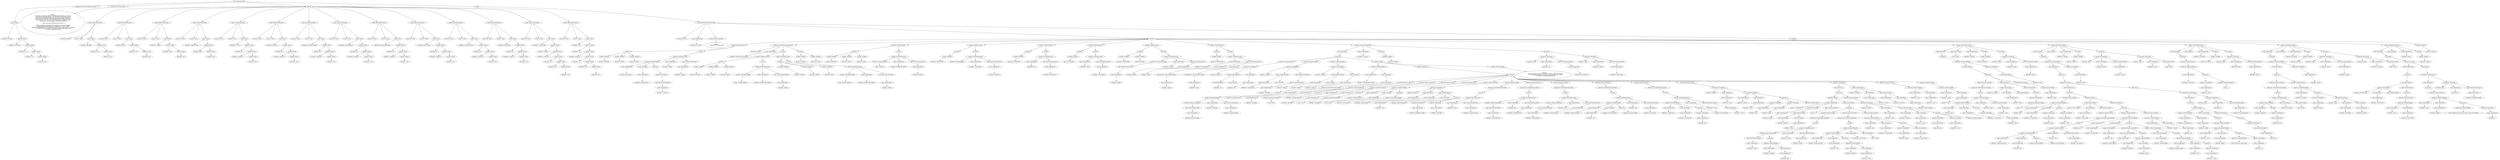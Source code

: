 digraph {
n0 [label="root (CompilationUnit)"];
n1 [label="packageDeclaration (PackageDeclaration)"];
n0 -> n1;
n2 [label="name (Name)"];
n1 -> n2;
n3 [label="identifier='frontier'"];
n2 -> n3;
n4 [label="qualifier (Name)"];
n2 -> n4;
n5 [label="identifier='crawler4j'"];
n4 -> n5;
n6 [label="qualifier (Name)"];
n4 -> n6;
n7 [label="identifier='ics'"];
n6 -> n7;
n8 [label="qualifier (Name)"];
n6 -> n8;
n9 [label="identifier='uci'"];
n8 -> n9;
n10 [label="qualifier (Name)"];
n8 -> n10;
n11 [label="identifier='edu'"];
n10 -> n11;
n12 [label="comment (JavadocComment)"];
n0 -> n12;
n13 [label="content='
 * Licensed to the Apache Software Foundation (ASF) under one or more
 * contributor license agreements.  See the NOTICE file distributed with
 * this work for additional information regarding copyright ownership.
 * The ASF licenses this file to You under the Apache License, Version 2.0
 * (the \"License\"); you may not use this file except in compliance with
 * the License.  You may obtain a copy of the License at
 *
 *     http://www.apache.org/licenses/LICENSE-2.0
 *
 * Unless required by applicable law or agreed to in writing, software
 * distributed under the License is distributed on an \"AS IS\" BASIS,
 * WITHOUT WARRANTIES OR CONDITIONS OF ANY KIND, either express or implied.
 * See the License for the specific language governing permissions and
 * limitations under the License.
 '"];
n12 -> n13;
n14 [label="imports"];
n0 -> n14;
n15 [label="import (ImportDeclaration)"];
n14 -> n15;
n16 [label="isAsterisk='false'"];
n15 -> n16;
n17 [label="isStatic='false'"];
n15 -> n17;
n18 [label="name (Name)"];
n15 -> n18;
n19 [label="identifier='HashMap'"];
n18 -> n19;
n20 [label="qualifier (Name)"];
n18 -> n20;
n21 [label="identifier='util'"];
n20 -> n21;
n22 [label="qualifier (Name)"];
n20 -> n22;
n23 [label="identifier='java'"];
n22 -> n23;
n24 [label="import (ImportDeclaration)"];
n14 -> n24;
n25 [label="isAsterisk='false'"];
n24 -> n25;
n26 [label="isStatic='false'"];
n24 -> n26;
n27 [label="name (Name)"];
n24 -> n27;
n28 [label="identifier='Map'"];
n27 -> n28;
n29 [label="qualifier (Name)"];
n27 -> n29;
n30 [label="identifier='util'"];
n29 -> n30;
n31 [label="qualifier (Name)"];
n29 -> n31;
n32 [label="identifier='java'"];
n31 -> n32;
n33 [label="import (ImportDeclaration)"];
n14 -> n33;
n34 [label="isAsterisk='false'"];
n33 -> n34;
n35 [label="isStatic='false'"];
n33 -> n35;
n36 [label="name (Name)"];
n33 -> n36;
n37 [label="identifier='Logger'"];
n36 -> n37;
n38 [label="qualifier (Name)"];
n36 -> n38;
n39 [label="identifier='slf4j'"];
n38 -> n39;
n40 [label="qualifier (Name)"];
n38 -> n40;
n41 [label="identifier='org'"];
n40 -> n41;
n42 [label="import (ImportDeclaration)"];
n14 -> n42;
n43 [label="isAsterisk='false'"];
n42 -> n43;
n44 [label="isStatic='false'"];
n42 -> n44;
n45 [label="name (Name)"];
n42 -> n45;
n46 [label="identifier='LoggerFactory'"];
n45 -> n46;
n47 [label="qualifier (Name)"];
n45 -> n47;
n48 [label="identifier='slf4j'"];
n47 -> n48;
n49 [label="qualifier (Name)"];
n47 -> n49;
n50 [label="identifier='org'"];
n49 -> n50;
n51 [label="import (ImportDeclaration)"];
n14 -> n51;
n52 [label="isAsterisk='false'"];
n51 -> n52;
n53 [label="isStatic='false'"];
n51 -> n53;
n54 [label="name (Name)"];
n51 -> n54;
n55 [label="identifier='Cursor'"];
n54 -> n55;
n56 [label="qualifier (Name)"];
n54 -> n56;
n57 [label="identifier='je'"];
n56 -> n57;
n58 [label="qualifier (Name)"];
n56 -> n58;
n59 [label="identifier='sleepycat'"];
n58 -> n59;
n60 [label="qualifier (Name)"];
n58 -> n60;
n61 [label="identifier='com'"];
n60 -> n61;
n62 [label="import (ImportDeclaration)"];
n14 -> n62;
n63 [label="isAsterisk='false'"];
n62 -> n63;
n64 [label="isStatic='false'"];
n62 -> n64;
n65 [label="name (Name)"];
n62 -> n65;
n66 [label="identifier='Database'"];
n65 -> n66;
n67 [label="qualifier (Name)"];
n65 -> n67;
n68 [label="identifier='je'"];
n67 -> n68;
n69 [label="qualifier (Name)"];
n67 -> n69;
n70 [label="identifier='sleepycat'"];
n69 -> n70;
n71 [label="qualifier (Name)"];
n69 -> n71;
n72 [label="identifier='com'"];
n71 -> n72;
n73 [label="import (ImportDeclaration)"];
n14 -> n73;
n74 [label="isAsterisk='false'"];
n73 -> n74;
n75 [label="isStatic='false'"];
n73 -> n75;
n76 [label="name (Name)"];
n73 -> n76;
n77 [label="identifier='DatabaseConfig'"];
n76 -> n77;
n78 [label="qualifier (Name)"];
n76 -> n78;
n79 [label="identifier='je'"];
n78 -> n79;
n80 [label="qualifier (Name)"];
n78 -> n80;
n81 [label="identifier='sleepycat'"];
n80 -> n81;
n82 [label="qualifier (Name)"];
n80 -> n82;
n83 [label="identifier='com'"];
n82 -> n83;
n84 [label="import (ImportDeclaration)"];
n14 -> n84;
n85 [label="isAsterisk='false'"];
n84 -> n85;
n86 [label="isStatic='false'"];
n84 -> n86;
n87 [label="name (Name)"];
n84 -> n87;
n88 [label="identifier='DatabaseEntry'"];
n87 -> n88;
n89 [label="qualifier (Name)"];
n87 -> n89;
n90 [label="identifier='je'"];
n89 -> n90;
n91 [label="qualifier (Name)"];
n89 -> n91;
n92 [label="identifier='sleepycat'"];
n91 -> n92;
n93 [label="qualifier (Name)"];
n91 -> n93;
n94 [label="identifier='com'"];
n93 -> n94;
n95 [label="import (ImportDeclaration)"];
n14 -> n95;
n96 [label="isAsterisk='false'"];
n95 -> n96;
n97 [label="isStatic='false'"];
n95 -> n97;
n98 [label="name (Name)"];
n95 -> n98;
n99 [label="identifier='DatabaseException'"];
n98 -> n99;
n100 [label="qualifier (Name)"];
n98 -> n100;
n101 [label="identifier='je'"];
n100 -> n101;
n102 [label="qualifier (Name)"];
n100 -> n102;
n103 [label="identifier='sleepycat'"];
n102 -> n103;
n104 [label="qualifier (Name)"];
n102 -> n104;
n105 [label="identifier='com'"];
n104 -> n105;
n106 [label="import (ImportDeclaration)"];
n14 -> n106;
n107 [label="isAsterisk='false'"];
n106 -> n107;
n108 [label="isStatic='false'"];
n106 -> n108;
n109 [label="name (Name)"];
n106 -> n109;
n110 [label="identifier='Environment'"];
n109 -> n110;
n111 [label="qualifier (Name)"];
n109 -> n111;
n112 [label="identifier='je'"];
n111 -> n112;
n113 [label="qualifier (Name)"];
n111 -> n113;
n114 [label="identifier='sleepycat'"];
n113 -> n114;
n115 [label="qualifier (Name)"];
n113 -> n115;
n116 [label="identifier='com'"];
n115 -> n116;
n117 [label="import (ImportDeclaration)"];
n14 -> n117;
n118 [label="isAsterisk='false'"];
n117 -> n118;
n119 [label="isStatic='false'"];
n117 -> n119;
n120 [label="name (Name)"];
n117 -> n120;
n121 [label="identifier='OperationStatus'"];
n120 -> n121;
n122 [label="qualifier (Name)"];
n120 -> n122;
n123 [label="identifier='je'"];
n122 -> n123;
n124 [label="qualifier (Name)"];
n122 -> n124;
n125 [label="identifier='sleepycat'"];
n124 -> n125;
n126 [label="qualifier (Name)"];
n124 -> n126;
n127 [label="identifier='com'"];
n126 -> n127;
n128 [label="import (ImportDeclaration)"];
n14 -> n128;
n129 [label="isAsterisk='false'"];
n128 -> n129;
n130 [label="isStatic='false'"];
n128 -> n130;
n131 [label="name (Name)"];
n128 -> n131;
n132 [label="identifier='Transaction'"];
n131 -> n132;
n133 [label="qualifier (Name)"];
n131 -> n133;
n134 [label="identifier='je'"];
n133 -> n134;
n135 [label="qualifier (Name)"];
n133 -> n135;
n136 [label="identifier='sleepycat'"];
n135 -> n136;
n137 [label="qualifier (Name)"];
n135 -> n137;
n138 [label="identifier='com'"];
n137 -> n138;
n139 [label="import (ImportDeclaration)"];
n14 -> n139;
n140 [label="isAsterisk='false'"];
n139 -> n140;
n141 [label="isStatic='false'"];
n139 -> n141;
n142 [label="name (Name)"];
n139 -> n142;
n143 [label="identifier='CrawlConfig'"];
n142 -> n143;
n144 [label="qualifier (Name)"];
n142 -> n144;
n145 [label="identifier='crawler'"];
n144 -> n145;
n146 [label="qualifier (Name)"];
n144 -> n146;
n147 [label="identifier='crawler4j'"];
n146 -> n147;
n148 [label="qualifier (Name)"];
n146 -> n148;
n149 [label="identifier='ics'"];
n148 -> n149;
n150 [label="qualifier (Name)"];
n148 -> n150;
n151 [label="identifier='uci'"];
n150 -> n151;
n152 [label="qualifier (Name)"];
n150 -> n152;
n153 [label="identifier='edu'"];
n152 -> n153;
n154 [label="import (ImportDeclaration)"];
n14 -> n154;
n155 [label="isAsterisk='false'"];
n154 -> n155;
n156 [label="isStatic='false'"];
n154 -> n156;
n157 [label="name (Name)"];
n154 -> n157;
n158 [label="identifier='Util'"];
n157 -> n158;
n159 [label="qualifier (Name)"];
n157 -> n159;
n160 [label="identifier='util'"];
n159 -> n160;
n161 [label="qualifier (Name)"];
n159 -> n161;
n162 [label="identifier='crawler4j'"];
n161 -> n162;
n163 [label="qualifier (Name)"];
n161 -> n163;
n164 [label="identifier='ics'"];
n163 -> n164;
n165 [label="qualifier (Name)"];
n163 -> n165;
n166 [label="identifier='uci'"];
n165 -> n166;
n167 [label="qualifier (Name)"];
n165 -> n167;
n168 [label="identifier='edu'"];
n167 -> n168;
n169 [label="types"];
n0 -> n169;
n170 [label="type (ClassOrInterfaceDeclaration)"];
n169 -> n170;
n171 [label="isInterface='false'"];
n170 -> n171;
n172 [label="name (SimpleName)"];
n170 -> n172;
n173 [label="identifier='Counters'"];
n172 -> n173;
n174 [label="comment (JavadocComment)"];
n170 -> n174;
n175 [label="content='
 * @author Yasser Ganjisaffar
 '"];
n174 -> n175;
n176 [label="members"];
n170 -> n176;
n177 [label="member (FieldDeclaration)"];
n176 -> n177;
n178 [label="modifiers"];
n177 -> n178;
n179 [label="modifier (Modifier)"];
n178 -> n179;
n180 [label="keyword='PRIVATE'"];
n179 -> n180;
n181 [label="modifier (Modifier)"];
n178 -> n181;
n182 [label="keyword='STATIC'"];
n181 -> n182;
n183 [label="modifier (Modifier)"];
n178 -> n183;
n184 [label="keyword='FINAL'"];
n183 -> n184;
n185 [label="variables"];
n177 -> n185;
n186 [label="variable (VariableDeclarator)"];
n185 -> n186;
n187 [label="initializer (MethodCallExpr)"];
n186 -> n187;
n188 [label="name (SimpleName)"];
n187 -> n188;
n189 [label="identifier='getLogger'"];
n188 -> n189;
n190 [label="scope (NameExpr)"];
n187 -> n190;
n191 [label="name (SimpleName)"];
n190 -> n191;
n192 [label="identifier='LoggerFactory'"];
n191 -> n192;
n193 [label="arguments"];
n187 -> n193;
n194 [label="argument (ClassExpr)"];
n193 -> n194;
n195 [label="type (ClassOrInterfaceType)"];
n194 -> n195;
n196 [label="name (SimpleName)"];
n195 -> n196;
n197 [label="identifier='Counters'"];
n196 -> n197;
n198 [label="name (SimpleName)"];
n186 -> n198;
n199 [label="identifier='logger'"];
n198 -> n199;
n200 [label="type (ClassOrInterfaceType)"];
n186 -> n200;
n201 [label="name (SimpleName)"];
n200 -> n201;
n202 [label="identifier='Logger'"];
n201 -> n202;
n203 [label="member (ClassOrInterfaceDeclaration)"];
n176 -> n203;
n204 [label="isInterface='false'"];
n203 -> n204;
n205 [label="name (SimpleName)"];
n203 -> n205;
n206 [label="identifier='ReservedCounterNames'"];
n205 -> n206;
n207 [label="members"];
n203 -> n207;
n208 [label="member (FieldDeclaration)"];
n207 -> n208;
n209 [label="modifiers"];
n208 -> n209;
n210 [label="modifier (Modifier)"];
n209 -> n210;
n211 [label="keyword='PUBLIC'"];
n210 -> n211;
n212 [label="modifier (Modifier)"];
n209 -> n212;
n213 [label="keyword='STATIC'"];
n212 -> n213;
n214 [label="modifier (Modifier)"];
n209 -> n214;
n215 [label="keyword='FINAL'"];
n214 -> n215;
n216 [label="variables"];
n208 -> n216;
n217 [label="variable (VariableDeclarator)"];
n216 -> n217;
n218 [label="initializer (StringLiteralExpr)"];
n217 -> n218;
n219 [label="value='Scheduled-Pages'"];
n218 -> n219;
n220 [label="name (SimpleName)"];
n217 -> n220;
n221 [label="identifier='SCHEDULED_PAGES'"];
n220 -> n221;
n222 [label="type (ClassOrInterfaceType)"];
n217 -> n222;
n223 [label="name (SimpleName)"];
n222 -> n223;
n224 [label="identifier='String'"];
n223 -> n224;
n225 [label="member (FieldDeclaration)"];
n207 -> n225;
n226 [label="modifiers"];
n225 -> n226;
n227 [label="modifier (Modifier)"];
n226 -> n227;
n228 [label="keyword='PUBLIC'"];
n227 -> n228;
n229 [label="modifier (Modifier)"];
n226 -> n229;
n230 [label="keyword='STATIC'"];
n229 -> n230;
n231 [label="modifier (Modifier)"];
n226 -> n231;
n232 [label="keyword='FINAL'"];
n231 -> n232;
n233 [label="variables"];
n225 -> n233;
n234 [label="variable (VariableDeclarator)"];
n233 -> n234;
n235 [label="initializer (StringLiteralExpr)"];
n234 -> n235;
n236 [label="value='Processed-Pages'"];
n235 -> n236;
n237 [label="name (SimpleName)"];
n234 -> n237;
n238 [label="identifier='PROCESSED_PAGES'"];
n237 -> n238;
n239 [label="type (ClassOrInterfaceType)"];
n234 -> n239;
n240 [label="name (SimpleName)"];
n239 -> n240;
n241 [label="identifier='String'"];
n240 -> n241;
n242 [label="modifiers"];
n203 -> n242;
n243 [label="modifier (Modifier)"];
n242 -> n243;
n244 [label="keyword='PUBLIC'"];
n243 -> n244;
n245 [label="modifier (Modifier)"];
n242 -> n245;
n246 [label="keyword='STATIC'"];
n245 -> n246;
n247 [label="member (FieldDeclaration)"];
n176 -> n247;
n248 [label="modifiers"];
n247 -> n248;
n249 [label="modifier (Modifier)"];
n248 -> n249;
n250 [label="keyword='PRIVATE'"];
n249 -> n250;
n251 [label="modifier (Modifier)"];
n248 -> n251;
n252 [label="keyword='STATIC'"];
n251 -> n252;
n253 [label="modifier (Modifier)"];
n248 -> n253;
n254 [label="keyword='FINAL'"];
n253 -> n254;
n255 [label="variables"];
n247 -> n255;
n256 [label="variable (VariableDeclarator)"];
n255 -> n256;
n257 [label="initializer (StringLiteralExpr)"];
n256 -> n257;
n258 [label="value='Statistics'"];
n257 -> n258;
n259 [label="name (SimpleName)"];
n256 -> n259;
n260 [label="identifier='DATABASE_NAME'"];
n259 -> n260;
n261 [label="type (ClassOrInterfaceType)"];
n256 -> n261;
n262 [label="name (SimpleName)"];
n261 -> n262;
n263 [label="identifier='String'"];
n262 -> n263;
n264 [label="member (FieldDeclaration)"];
n176 -> n264;
n265 [label="modifiers"];
n264 -> n265;
n266 [label="modifier (Modifier)"];
n265 -> n266;
n267 [label="keyword='PROTECTED'"];
n266 -> n267;
n268 [label="variables"];
n264 -> n268;
n269 [label="variable (VariableDeclarator)"];
n268 -> n269;
n270 [label="initializer (NullLiteralExpr)"];
n269 -> n270;
n271 [label="name (SimpleName)"];
n269 -> n271;
n272 [label="identifier='statisticsDB'"];
n271 -> n272;
n273 [label="type (ClassOrInterfaceType)"];
n269 -> n273;
n274 [label="name (SimpleName)"];
n273 -> n274;
n275 [label="identifier='Database'"];
n274 -> n275;
n276 [label="member (FieldDeclaration)"];
n176 -> n276;
n277 [label="modifiers"];
n276 -> n277;
n278 [label="modifier (Modifier)"];
n277 -> n278;
n279 [label="keyword='PROTECTED'"];
n278 -> n279;
n280 [label="variables"];
n276 -> n280;
n281 [label="variable (VariableDeclarator)"];
n280 -> n281;
n282 [label="name (SimpleName)"];
n281 -> n282;
n283 [label="identifier='env'"];
n282 -> n283;
n284 [label="type (ClassOrInterfaceType)"];
n281 -> n284;
n285 [label="name (SimpleName)"];
n284 -> n285;
n286 [label="identifier='Environment'"];
n285 -> n286;
n287 [label="member (FieldDeclaration)"];
n176 -> n287;
n288 [label="modifiers"];
n287 -> n288;
n289 [label="modifier (Modifier)"];
n288 -> n289;
n290 [label="keyword='PRIVATE'"];
n289 -> n290;
n291 [label="variables"];
n287 -> n291;
n292 [label="variable (VariableDeclarator)"];
n291 -> n292;
n293 [label="name (SimpleName)"];
n292 -> n293;
n294 [label="identifier='config'"];
n293 -> n294;
n295 [label="type (ClassOrInterfaceType)"];
n292 -> n295;
n296 [label="name (SimpleName)"];
n295 -> n296;
n297 [label="identifier='CrawlConfig'"];
n296 -> n297;
n298 [label="member (FieldDeclaration)"];
n176 -> n298;
n299 [label="modifiers"];
n298 -> n299;
n300 [label="modifier (Modifier)"];
n299 -> n300;
n301 [label="keyword='PROTECTED'"];
n300 -> n301;
n302 [label="modifier (Modifier)"];
n299 -> n302;
n303 [label="keyword='FINAL'"];
n302 -> n303;
n304 [label="variables"];
n298 -> n304;
n305 [label="variable (VariableDeclarator)"];
n304 -> n305;
n306 [label="initializer (ObjectCreationExpr)"];
n305 -> n306;
n307 [label="type (ClassOrInterfaceType)"];
n306 -> n307;
n308 [label="name (SimpleName)"];
n307 -> n308;
n309 [label="identifier='Object'"];
n308 -> n309;
n310 [label="name (SimpleName)"];
n305 -> n310;
n311 [label="identifier='mutex'"];
n310 -> n311;
n312 [label="type (ClassOrInterfaceType)"];
n305 -> n312;
n313 [label="name (SimpleName)"];
n312 -> n313;
n314 [label="identifier='Object'"];
n313 -> n314;
n315 [label="member (FieldDeclaration)"];
n176 -> n315;
n316 [label="modifiers"];
n315 -> n316;
n317 [label="modifier (Modifier)"];
n316 -> n317;
n318 [label="keyword='PROTECTED'"];
n317 -> n318;
n319 [label="variables"];
n315 -> n319;
n320 [label="variable (VariableDeclarator)"];
n319 -> n320;
n321 [label="name (SimpleName)"];
n320 -> n321;
n322 [label="identifier='counterValues'"];
n321 -> n322;
n323 [label="type (ClassOrInterfaceType)"];
n320 -> n323;
n324 [label="name (SimpleName)"];
n323 -> n324;
n325 [label="identifier='Map'"];
n324 -> n325;
n326 [label="typeArguments"];
n323 -> n326;
n327 [label="typeArgument (ClassOrInterfaceType)"];
n326 -> n327;
n328 [label="name (SimpleName)"];
n327 -> n328;
n329 [label="identifier='String'"];
n328 -> n329;
n330 [label="typeArgument (ClassOrInterfaceType)"];
n326 -> n330;
n331 [label="name (SimpleName)"];
n330 -> n331;
n332 [label="identifier='Long'"];
n331 -> n332;
n333 [label="member (ConstructorDeclaration)"];
n176 -> n333;
n334 [label="body (BlockStmt)"];
n333 -> n334;
n335 [label="statements"];
n334 -> n335;
n336 [label="statement (ExpressionStmt)"];
n335 -> n336;
n337 [label="expression (AssignExpr)"];
n336 -> n337;
n338 [label="operator='ASSIGN'"];
n337 -> n338;
n339 [label="target (FieldAccessExpr)"];
n337 -> n339;
n340 [label="name (SimpleName)"];
n339 -> n340;
n341 [label="identifier='env'"];
n340 -> n341;
n342 [label="scope (ThisExpr)"];
n339 -> n342;
n343 [label="value (NameExpr)"];
n337 -> n343;
n344 [label="name (SimpleName)"];
n343 -> n344;
n345 [label="identifier='env'"];
n344 -> n345;
n346 [label="statement (ExpressionStmt)"];
n335 -> n346;
n347 [label="expression (AssignExpr)"];
n346 -> n347;
n348 [label="operator='ASSIGN'"];
n347 -> n348;
n349 [label="target (FieldAccessExpr)"];
n347 -> n349;
n350 [label="name (SimpleName)"];
n349 -> n350;
n351 [label="identifier='counterValues'"];
n350 -> n351;
n352 [label="scope (ThisExpr)"];
n349 -> n352;
n353 [label="value (ObjectCreationExpr)"];
n347 -> n353;
n354 [label="type (ClassOrInterfaceType)"];
n353 -> n354;
n355 [label="name (SimpleName)"];
n354 -> n355;
n356 [label="identifier='HashMap'"];
n355 -> n356;
n357 [label="statement (ExpressionStmt)"];
n335 -> n357;
n358 [label="expression (AssignExpr)"];
n357 -> n358;
n359 [label="operator='ASSIGN'"];
n358 -> n359;
n360 [label="target (FieldAccessExpr)"];
n358 -> n360;
n361 [label="name (SimpleName)"];
n360 -> n361;
n362 [label="identifier='config'"];
n361 -> n362;
n363 [label="scope (ThisExpr)"];
n360 -> n363;
n364 [label="value (NameExpr)"];
n358 -> n364;
n365 [label="name (SimpleName)"];
n364 -> n365;
n366 [label="identifier='config'"];
n365 -> n366;
n367 [label="statement (IfStmt)"];
n335 -> n367;
n368 [label="condition (MethodCallExpr)"];
n367 -> n368;
n369 [label="name (SimpleName)"];
n368 -> n369;
n370 [label="identifier='isResumableCrawling'"];
n369 -> n370;
n371 [label="scope (NameExpr)"];
n368 -> n371;
n372 [label="name (SimpleName)"];
n371 -> n372;
n373 [label="identifier='config'"];
n372 -> n373;
n374 [label="thenStmt (BlockStmt)"];
n367 -> n374;
n375 [label="statements"];
n374 -> n375;
n376 [label="statement (ExpressionStmt)"];
n375 -> n376;
n377 [label="expression (VariableDeclarationExpr)"];
n376 -> n377;
n378 [label="variables"];
n377 -> n378;
n379 [label="variable (VariableDeclarator)"];
n378 -> n379;
n380 [label="initializer (ObjectCreationExpr)"];
n379 -> n380;
n381 [label="type (ClassOrInterfaceType)"];
n380 -> n381;
n382 [label="name (SimpleName)"];
n381 -> n382;
n383 [label="identifier='DatabaseConfig'"];
n382 -> n383;
n384 [label="name (SimpleName)"];
n379 -> n384;
n385 [label="identifier='dbConfig'"];
n384 -> n385;
n386 [label="type (ClassOrInterfaceType)"];
n379 -> n386;
n387 [label="name (SimpleName)"];
n386 -> n387;
n388 [label="identifier='DatabaseConfig'"];
n387 -> n388;
n389 [label="statement (ExpressionStmt)"];
n375 -> n389;
n390 [label="expression (MethodCallExpr)"];
n389 -> n390;
n391 [label="name (SimpleName)"];
n390 -> n391;
n392 [label="identifier='setAllowCreate'"];
n391 -> n392;
n393 [label="scope (NameExpr)"];
n390 -> n393;
n394 [label="name (SimpleName)"];
n393 -> n394;
n395 [label="identifier='dbConfig'"];
n394 -> n395;
n396 [label="arguments"];
n390 -> n396;
n397 [label="argument (BooleanLiteralExpr)"];
n396 -> n397;
n398 [label="value='true'"];
n397 -> n398;
n399 [label="statement (ExpressionStmt)"];
n375 -> n399;
n400 [label="expression (MethodCallExpr)"];
n399 -> n400;
n401 [label="name (SimpleName)"];
n400 -> n401;
n402 [label="identifier='setTransactional'"];
n401 -> n402;
n403 [label="scope (NameExpr)"];
n400 -> n403;
n404 [label="name (SimpleName)"];
n403 -> n404;
n405 [label="identifier='dbConfig'"];
n404 -> n405;
n406 [label="arguments"];
n400 -> n406;
n407 [label="argument (BooleanLiteralExpr)"];
n406 -> n407;
n408 [label="value='true'"];
n407 -> n408;
n409 [label="statement (ExpressionStmt)"];
n375 -> n409;
n410 [label="expression (MethodCallExpr)"];
n409 -> n410;
n411 [label="name (SimpleName)"];
n410 -> n411;
n412 [label="identifier='setDeferredWrite'"];
n411 -> n412;
n413 [label="scope (NameExpr)"];
n410 -> n413;
n414 [label="name (SimpleName)"];
n413 -> n414;
n415 [label="identifier='dbConfig'"];
n414 -> n415;
n416 [label="arguments"];
n410 -> n416;
n417 [label="argument (BooleanLiteralExpr)"];
n416 -> n417;
n418 [label="value='false'"];
n417 -> n418;
n419 [label="statement (ExpressionStmt)"];
n375 -> n419;
n420 [label="expression (AssignExpr)"];
n419 -> n420;
n421 [label="operator='ASSIGN'"];
n420 -> n421;
n422 [label="target (NameExpr)"];
n420 -> n422;
n423 [label="name (SimpleName)"];
n422 -> n423;
n424 [label="identifier='statisticsDB'"];
n423 -> n424;
n425 [label="value (MethodCallExpr)"];
n420 -> n425;
n426 [label="name (SimpleName)"];
n425 -> n426;
n427 [label="identifier='openDatabase'"];
n426 -> n427;
n428 [label="scope (NameExpr)"];
n425 -> n428;
n429 [label="name (SimpleName)"];
n428 -> n429;
n430 [label="identifier='env'"];
n429 -> n430;
n431 [label="arguments"];
n425 -> n431;
n432 [label="argument (NullLiteralExpr)"];
n431 -> n432;
n433 [label="argument (NameExpr)"];
n431 -> n433;
n434 [label="name (SimpleName)"];
n433 -> n434;
n435 [label="identifier='DATABASE_NAME'"];
n434 -> n435;
n436 [label="argument (NameExpr)"];
n431 -> n436;
n437 [label="name (SimpleName)"];
n436 -> n437;
n438 [label="identifier='dbConfig'"];
n437 -> n438;
n439 [label="statement (ExpressionStmt)"];
n375 -> n439;
n440 [label="expression (VariableDeclarationExpr)"];
n439 -> n440;
n441 [label="variables"];
n440 -> n441;
n442 [label="variable (VariableDeclarator)"];
n441 -> n442;
n443 [label="name (SimpleName)"];
n442 -> n443;
n444 [label="identifier='result'"];
n443 -> n444;
n445 [label="type (ClassOrInterfaceType)"];
n442 -> n445;
n446 [label="name (SimpleName)"];
n445 -> n446;
n447 [label="identifier='OperationStatus'"];
n446 -> n447;
n448 [label="statement (ExpressionStmt)"];
n375 -> n448;
n449 [label="expression (VariableDeclarationExpr)"];
n448 -> n449;
n450 [label="variables"];
n449 -> n450;
n451 [label="variable (VariableDeclarator)"];
n450 -> n451;
n452 [label="initializer (ObjectCreationExpr)"];
n451 -> n452;
n453 [label="type (ClassOrInterfaceType)"];
n452 -> n453;
n454 [label="name (SimpleName)"];
n453 -> n454;
n455 [label="identifier='DatabaseEntry'"];
n454 -> n455;
n456 [label="name (SimpleName)"];
n451 -> n456;
n457 [label="identifier='key'"];
n456 -> n457;
n458 [label="type (ClassOrInterfaceType)"];
n451 -> n458;
n459 [label="name (SimpleName)"];
n458 -> n459;
n460 [label="identifier='DatabaseEntry'"];
n459 -> n460;
n461 [label="statement (ExpressionStmt)"];
n375 -> n461;
n462 [label="expression (VariableDeclarationExpr)"];
n461 -> n462;
n463 [label="variables"];
n462 -> n463;
n464 [label="variable (VariableDeclarator)"];
n463 -> n464;
n465 [label="initializer (ObjectCreationExpr)"];
n464 -> n465;
n466 [label="type (ClassOrInterfaceType)"];
n465 -> n466;
n467 [label="name (SimpleName)"];
n466 -> n467;
n468 [label="identifier='DatabaseEntry'"];
n467 -> n468;
n469 [label="name (SimpleName)"];
n464 -> n469;
n470 [label="identifier='value'"];
n469 -> n470;
n471 [label="type (ClassOrInterfaceType)"];
n464 -> n471;
n472 [label="name (SimpleName)"];
n471 -> n472;
n473 [label="identifier='DatabaseEntry'"];
n472 -> n473;
n474 [label="statement (ExpressionStmt)"];
n375 -> n474;
n475 [label="expression (VariableDeclarationExpr)"];
n474 -> n475;
n476 [label="variables"];
n475 -> n476;
n477 [label="variable (VariableDeclarator)"];
n476 -> n477;
n478 [label="initializer (MethodCallExpr)"];
n477 -> n478;
n479 [label="name (SimpleName)"];
n478 -> n479;
n480 [label="identifier='beginTransaction'"];
n479 -> n480;
n481 [label="scope (NameExpr)"];
n478 -> n481;
n482 [label="name (SimpleName)"];
n481 -> n482;
n483 [label="identifier='env'"];
n482 -> n483;
n484 [label="arguments"];
n478 -> n484;
n485 [label="argument (NullLiteralExpr)"];
n484 -> n485;
n486 [label="argument (NullLiteralExpr)"];
n484 -> n486;
n487 [label="name (SimpleName)"];
n477 -> n487;
n488 [label="identifier='tnx'"];
n487 -> n488;
n489 [label="type (ClassOrInterfaceType)"];
n477 -> n489;
n490 [label="name (SimpleName)"];
n489 -> n490;
n491 [label="identifier='Transaction'"];
n490 -> n491;
n492 [label="statement (ExpressionStmt)"];
n375 -> n492;
n493 [label="expression (VariableDeclarationExpr)"];
n492 -> n493;
n494 [label="variables"];
n493 -> n494;
n495 [label="variable (VariableDeclarator)"];
n494 -> n495;
n496 [label="initializer (MethodCallExpr)"];
n495 -> n496;
n497 [label="name (SimpleName)"];
n496 -> n497;
n498 [label="identifier='openCursor'"];
n497 -> n498;
n499 [label="scope (NameExpr)"];
n496 -> n499;
n500 [label="name (SimpleName)"];
n499 -> n500;
n501 [label="identifier='statisticsDB'"];
n500 -> n501;
n502 [label="arguments"];
n496 -> n502;
n503 [label="argument (NameExpr)"];
n502 -> n503;
n504 [label="name (SimpleName)"];
n503 -> n504;
n505 [label="identifier='tnx'"];
n504 -> n505;
n506 [label="argument (NullLiteralExpr)"];
n502 -> n506;
n507 [label="name (SimpleName)"];
n495 -> n507;
n508 [label="identifier='cursor'"];
n507 -> n508;
n509 [label="type (ClassOrInterfaceType)"];
n495 -> n509;
n510 [label="name (SimpleName)"];
n509 -> n510;
n511 [label="identifier='Cursor'"];
n510 -> n511;
n512 [label="statement (ExpressionStmt)"];
n375 -> n512;
n513 [label="expression (AssignExpr)"];
n512 -> n513;
n514 [label="operator='ASSIGN'"];
n513 -> n514;
n515 [label="target (NameExpr)"];
n513 -> n515;
n516 [label="name (SimpleName)"];
n515 -> n516;
n517 [label="identifier='result'"];
n516 -> n517;
n518 [label="value (MethodCallExpr)"];
n513 -> n518;
n519 [label="name (SimpleName)"];
n518 -> n519;
n520 [label="identifier='getFirst'"];
n519 -> n520;
n521 [label="scope (NameExpr)"];
n518 -> n521;
n522 [label="name (SimpleName)"];
n521 -> n522;
n523 [label="identifier='cursor'"];
n522 -> n523;
n524 [label="arguments"];
n518 -> n524;
n525 [label="argument (NameExpr)"];
n524 -> n525;
n526 [label="name (SimpleName)"];
n525 -> n526;
n527 [label="identifier='key'"];
n526 -> n527;
n528 [label="argument (NameExpr)"];
n524 -> n528;
n529 [label="name (SimpleName)"];
n528 -> n529;
n530 [label="identifier='value'"];
n529 -> n530;
n531 [label="argument (NullLiteralExpr)"];
n524 -> n531;
n532 [label="statement (WhileStmt)"];
n375 -> n532;
n533 [label="body (BlockStmt)"];
n532 -> n533;
n534 [label="statements"];
n533 -> n534;
n535 [label="statement (IfStmt)"];
n534 -> n535;
n536 [label="condition (BinaryExpr)"];
n535 -> n536;
n537 [label="operator='GREATER'"];
n536 -> n537;
n538 [label="left (FieldAccessExpr)"];
n536 -> n538;
n539 [label="name (SimpleName)"];
n538 -> n539;
n540 [label="identifier='length'"];
n539 -> n540;
n541 [label="scope (MethodCallExpr)"];
n538 -> n541;
n542 [label="name (SimpleName)"];
n541 -> n542;
n543 [label="identifier='getData'"];
n542 -> n543;
n544 [label="scope (NameExpr)"];
n541 -> n544;
n545 [label="name (SimpleName)"];
n544 -> n545;
n546 [label="identifier='value'"];
n545 -> n546;
n547 [label="right (IntegerLiteralExpr)"];
n536 -> n547;
n548 [label="value='0'"];
n547 -> n548;
n549 [label="thenStmt (BlockStmt)"];
n535 -> n549;
n550 [label="statements"];
n549 -> n550;
n551 [label="statement (ExpressionStmt)"];
n550 -> n551;
n552 [label="expression (VariableDeclarationExpr)"];
n551 -> n552;
n553 [label="variables"];
n552 -> n553;
n554 [label="variable (VariableDeclarator)"];
n553 -> n554;
n555 [label="initializer (ObjectCreationExpr)"];
n554 -> n555;
n556 [label="type (ClassOrInterfaceType)"];
n555 -> n556;
n557 [label="name (SimpleName)"];
n556 -> n557;
n558 [label="identifier='String'"];
n557 -> n558;
n559 [label="arguments"];
n555 -> n559;
n560 [label="argument (MethodCallExpr)"];
n559 -> n560;
n561 [label="name (SimpleName)"];
n560 -> n561;
n562 [label="identifier='getData'"];
n561 -> n562;
n563 [label="scope (NameExpr)"];
n560 -> n563;
n564 [label="name (SimpleName)"];
n563 -> n564;
n565 [label="identifier='key'"];
n564 -> n565;
n566 [label="name (SimpleName)"];
n554 -> n566;
n567 [label="identifier='name'"];
n566 -> n567;
n568 [label="type (ClassOrInterfaceType)"];
n554 -> n568;
n569 [label="name (SimpleName)"];
n568 -> n569;
n570 [label="identifier='String'"];
n569 -> n570;
n571 [label="statement (ExpressionStmt)"];
n550 -> n571;
n572 [label="expression (VariableDeclarationExpr)"];
n571 -> n572;
n573 [label="variables"];
n572 -> n573;
n574 [label="variable (VariableDeclarator)"];
n573 -> n574;
n575 [label="initializer (MethodCallExpr)"];
n574 -> n575;
n576 [label="name (SimpleName)"];
n575 -> n576;
n577 [label="identifier='byteArray2Long'"];
n576 -> n577;
n578 [label="scope (NameExpr)"];
n575 -> n578;
n579 [label="name (SimpleName)"];
n578 -> n579;
n580 [label="identifier='Util'"];
n579 -> n580;
n581 [label="arguments"];
n575 -> n581;
n582 [label="argument (MethodCallExpr)"];
n581 -> n582;
n583 [label="name (SimpleName)"];
n582 -> n583;
n584 [label="identifier='getData'"];
n583 -> n584;
n585 [label="scope (NameExpr)"];
n582 -> n585;
n586 [label="name (SimpleName)"];
n585 -> n586;
n587 [label="identifier='value'"];
n586 -> n587;
n588 [label="name (SimpleName)"];
n574 -> n588;
n589 [label="identifier='counterValue'"];
n588 -> n589;
n590 [label="type (PrimitiveType)"];
n574 -> n590;
n591 [label="type='LONG'"];
n590 -> n591;
n592 [label="statement (ExpressionStmt)"];
n550 -> n592;
n593 [label="expression (MethodCallExpr)"];
n592 -> n593;
n594 [label="name (SimpleName)"];
n593 -> n594;
n595 [label="identifier='put'"];
n594 -> n595;
n596 [label="scope (NameExpr)"];
n593 -> n596;
n597 [label="name (SimpleName)"];
n596 -> n597;
n598 [label="identifier='counterValues'"];
n597 -> n598;
n599 [label="arguments"];
n593 -> n599;
n600 [label="argument (NameExpr)"];
n599 -> n600;
n601 [label="name (SimpleName)"];
n600 -> n601;
n602 [label="identifier='name'"];
n601 -> n602;
n603 [label="argument (NameExpr)"];
n599 -> n603;
n604 [label="name (SimpleName)"];
n603 -> n604;
n605 [label="identifier='counterValue'"];
n604 -> n605;
n606 [label="statement (ExpressionStmt)"];
n534 -> n606;
n607 [label="expression (AssignExpr)"];
n606 -> n607;
n608 [label="operator='ASSIGN'"];
n607 -> n608;
n609 [label="target (NameExpr)"];
n607 -> n609;
n610 [label="name (SimpleName)"];
n609 -> n610;
n611 [label="identifier='result'"];
n610 -> n611;
n612 [label="value (MethodCallExpr)"];
n607 -> n612;
n613 [label="name (SimpleName)"];
n612 -> n613;
n614 [label="identifier='getNext'"];
n613 -> n614;
n615 [label="scope (NameExpr)"];
n612 -> n615;
n616 [label="name (SimpleName)"];
n615 -> n616;
n617 [label="identifier='cursor'"];
n616 -> n617;
n618 [label="arguments"];
n612 -> n618;
n619 [label="argument (NameExpr)"];
n618 -> n619;
n620 [label="name (SimpleName)"];
n619 -> n620;
n621 [label="identifier='key'"];
n620 -> n621;
n622 [label="argument (NameExpr)"];
n618 -> n622;
n623 [label="name (SimpleName)"];
n622 -> n623;
n624 [label="identifier='value'"];
n623 -> n624;
n625 [label="argument (NullLiteralExpr)"];
n618 -> n625;
n626 [label="condition (BinaryExpr)"];
n532 -> n626;
n627 [label="operator='EQUALS'"];
n626 -> n627;
n628 [label="left (NameExpr)"];
n626 -> n628;
n629 [label="name (SimpleName)"];
n628 -> n629;
n630 [label="identifier='result'"];
n629 -> n630;
n631 [label="right (FieldAccessExpr)"];
n626 -> n631;
n632 [label="name (SimpleName)"];
n631 -> n632;
n633 [label="identifier='SUCCESS'"];
n632 -> n633;
n634 [label="scope (NameExpr)"];
n631 -> n634;
n635 [label="name (SimpleName)"];
n634 -> n635;
n636 [label="identifier='OperationStatus'"];
n635 -> n636;
n637 [label="statement (ExpressionStmt)"];
n375 -> n637;
n638 [label="expression (MethodCallExpr)"];
n637 -> n638;
n639 [label="name (SimpleName)"];
n638 -> n639;
n640 [label="identifier='close'"];
n639 -> n640;
n641 [label="scope (NameExpr)"];
n638 -> n641;
n642 [label="name (SimpleName)"];
n641 -> n642;
n643 [label="identifier='cursor'"];
n642 -> n643;
n644 [label="statement (ExpressionStmt)"];
n375 -> n644;
n645 [label="expression (MethodCallExpr)"];
n644 -> n645;
n646 [label="name (SimpleName)"];
n645 -> n646;
n647 [label="identifier='commit'"];
n646 -> n647;
n648 [label="scope (NameExpr)"];
n645 -> n648;
n649 [label="name (SimpleName)"];
n648 -> n649;
n650 [label="identifier='tnx'"];
n649 -> n650;
n651 [label="comment (BlockComment)"];
n367 -> n651;
n652 [label="content='
     * When crawling is set to be resumable, we have to keep the statistics
     * in a transactional database to make sure they are not lost if crawler
     * is crashed or terminated unexpectedly.
     '"];
n651 -> n652;
n653 [label="name (SimpleName)"];
n333 -> n653;
n654 [label="identifier='Counters'"];
n653 -> n654;
n655 [label="modifiers"];
n333 -> n655;
n656 [label="modifier (Modifier)"];
n655 -> n656;
n657 [label="keyword='PUBLIC'"];
n656 -> n657;
n658 [label="parameters"];
n333 -> n658;
n659 [label="parameter (Parameter)"];
n658 -> n659;
n660 [label="isVarArgs='false'"];
n659 -> n660;
n661 [label="name (SimpleName)"];
n659 -> n661;
n662 [label="identifier='env'"];
n661 -> n662;
n663 [label="type (ClassOrInterfaceType)"];
n659 -> n663;
n664 [label="name (SimpleName)"];
n663 -> n664;
n665 [label="identifier='Environment'"];
n664 -> n665;
n666 [label="parameter (Parameter)"];
n658 -> n666;
n667 [label="isVarArgs='false'"];
n666 -> n667;
n668 [label="name (SimpleName)"];
n666 -> n668;
n669 [label="identifier='config'"];
n668 -> n669;
n670 [label="type (ClassOrInterfaceType)"];
n666 -> n670;
n671 [label="name (SimpleName)"];
n670 -> n671;
n672 [label="identifier='CrawlConfig'"];
n671 -> n672;
n673 [label="member (MethodDeclaration)"];
n176 -> n673;
n674 [label="body (BlockStmt)"];
n673 -> n674;
n675 [label="statements"];
n674 -> n675;
n676 [label="statement (SynchronizedStmt)"];
n675 -> n676;
n677 [label="body (BlockStmt)"];
n676 -> n677;
n678 [label="statements"];
n677 -> n678;
n679 [label="statement (ExpressionStmt)"];
n678 -> n679;
n680 [label="expression (VariableDeclarationExpr)"];
n679 -> n680;
n681 [label="variables"];
n680 -> n681;
n682 [label="variable (VariableDeclarator)"];
n681 -> n682;
n683 [label="initializer (MethodCallExpr)"];
n682 -> n683;
n684 [label="name (SimpleName)"];
n683 -> n684;
n685 [label="identifier='get'"];
n684 -> n685;
n686 [label="scope (NameExpr)"];
n683 -> n686;
n687 [label="name (SimpleName)"];
n686 -> n687;
n688 [label="identifier='counterValues'"];
n687 -> n688;
n689 [label="arguments"];
n683 -> n689;
n690 [label="argument (NameExpr)"];
n689 -> n690;
n691 [label="name (SimpleName)"];
n690 -> n691;
n692 [label="identifier='name'"];
n691 -> n692;
n693 [label="name (SimpleName)"];
n682 -> n693;
n694 [label="identifier='value'"];
n693 -> n694;
n695 [label="type (ClassOrInterfaceType)"];
n682 -> n695;
n696 [label="name (SimpleName)"];
n695 -> n696;
n697 [label="identifier='Long'"];
n696 -> n697;
n698 [label="statement (IfStmt)"];
n678 -> n698;
n699 [label="condition (BinaryExpr)"];
n698 -> n699;
n700 [label="operator='EQUALS'"];
n699 -> n700;
n701 [label="left (NameExpr)"];
n699 -> n701;
n702 [label="name (SimpleName)"];
n701 -> n702;
n703 [label="identifier='value'"];
n702 -> n703;
n704 [label="right (NullLiteralExpr)"];
n699 -> n704;
n705 [label="thenStmt (BlockStmt)"];
n698 -> n705;
n706 [label="statements"];
n705 -> n706;
n707 [label="statement (ReturnStmt)"];
n706 -> n707;
n708 [label="expression (IntegerLiteralExpr)"];
n707 -> n708;
n709 [label="value='0'"];
n708 -> n709;
n710 [label="statement (ReturnStmt)"];
n678 -> n710;
n711 [label="expression (NameExpr)"];
n710 -> n711;
n712 [label="name (SimpleName)"];
n711 -> n712;
n713 [label="identifier='value'"];
n712 -> n713;
n714 [label="expression (NameExpr)"];
n676 -> n714;
n715 [label="name (SimpleName)"];
n714 -> n715;
n716 [label="identifier='mutex'"];
n715 -> n716;
n717 [label="type (PrimitiveType)"];
n673 -> n717;
n718 [label="type='LONG'"];
n717 -> n718;
n719 [label="name (SimpleName)"];
n673 -> n719;
n720 [label="identifier='getValue'"];
n719 -> n720;
n721 [label="modifiers"];
n673 -> n721;
n722 [label="modifier (Modifier)"];
n721 -> n722;
n723 [label="keyword='PUBLIC'"];
n722 -> n723;
n724 [label="parameters"];
n673 -> n724;
n725 [label="parameter (Parameter)"];
n724 -> n725;
n726 [label="isVarArgs='false'"];
n725 -> n726;
n727 [label="name (SimpleName)"];
n725 -> n727;
n728 [label="identifier='name'"];
n727 -> n728;
n729 [label="type (ClassOrInterfaceType)"];
n725 -> n729;
n730 [label="name (SimpleName)"];
n729 -> n730;
n731 [label="identifier='String'"];
n730 -> n731;
n732 [label="member (MethodDeclaration)"];
n176 -> n732;
n733 [label="body (BlockStmt)"];
n732 -> n733;
n734 [label="statements"];
n733 -> n734;
n735 [label="statement (SynchronizedStmt)"];
n734 -> n735;
n736 [label="body (BlockStmt)"];
n735 -> n736;
n737 [label="statements"];
n736 -> n737;
n738 [label="statement (TryStmt)"];
n737 -> n738;
n739 [label="tryBlock (BlockStmt)"];
n738 -> n739;
n740 [label="statements"];
n739 -> n740;
n741 [label="statement (ExpressionStmt)"];
n740 -> n741;
n742 [label="expression (MethodCallExpr)"];
n741 -> n742;
n743 [label="name (SimpleName)"];
n742 -> n743;
n744 [label="identifier='put'"];
n743 -> n744;
n745 [label="scope (NameExpr)"];
n742 -> n745;
n746 [label="name (SimpleName)"];
n745 -> n746;
n747 [label="identifier='counterValues'"];
n746 -> n747;
n748 [label="arguments"];
n742 -> n748;
n749 [label="argument (NameExpr)"];
n748 -> n749;
n750 [label="name (SimpleName)"];
n749 -> n750;
n751 [label="identifier='name'"];
n750 -> n751;
n752 [label="argument (NameExpr)"];
n748 -> n752;
n753 [label="name (SimpleName)"];
n752 -> n753;
n754 [label="identifier='value'"];
n753 -> n754;
n755 [label="statement (IfStmt)"];
n740 -> n755;
n756 [label="condition (BinaryExpr)"];
n755 -> n756;
n757 [label="operator='NOT_EQUALS'"];
n756 -> n757;
n758 [label="left (NameExpr)"];
n756 -> n758;
n759 [label="name (SimpleName)"];
n758 -> n759;
n760 [label="identifier='statisticsDB'"];
n759 -> n760;
n761 [label="right (NullLiteralExpr)"];
n756 -> n761;
n762 [label="thenStmt (BlockStmt)"];
n755 -> n762;
n763 [label="statements"];
n762 -> n763;
n764 [label="statement (ExpressionStmt)"];
n763 -> n764;
n765 [label="expression (VariableDeclarationExpr)"];
n764 -> n765;
n766 [label="variables"];
n765 -> n766;
n767 [label="variable (VariableDeclarator)"];
n766 -> n767;
n768 [label="initializer (MethodCallExpr)"];
n767 -> n768;
n769 [label="name (SimpleName)"];
n768 -> n769;
n770 [label="identifier='beginTransaction'"];
n769 -> n770;
n771 [label="scope (NameExpr)"];
n768 -> n771;
n772 [label="name (SimpleName)"];
n771 -> n772;
n773 [label="identifier='env'"];
n772 -> n773;
n774 [label="arguments"];
n768 -> n774;
n775 [label="argument (NullLiteralExpr)"];
n774 -> n775;
n776 [label="argument (NullLiteralExpr)"];
n774 -> n776;
n777 [label="name (SimpleName)"];
n767 -> n777;
n778 [label="identifier='txn'"];
n777 -> n778;
n779 [label="type (ClassOrInterfaceType)"];
n767 -> n779;
n780 [label="name (SimpleName)"];
n779 -> n780;
n781 [label="identifier='Transaction'"];
n780 -> n781;
n782 [label="statement (ExpressionStmt)"];
n763 -> n782;
n783 [label="expression (MethodCallExpr)"];
n782 -> n783;
n784 [label="name (SimpleName)"];
n783 -> n784;
n785 [label="identifier='put'"];
n784 -> n785;
n786 [label="scope (NameExpr)"];
n783 -> n786;
n787 [label="name (SimpleName)"];
n786 -> n787;
n788 [label="identifier='statisticsDB'"];
n787 -> n788;
n789 [label="arguments"];
n783 -> n789;
n790 [label="argument (NameExpr)"];
n789 -> n790;
n791 [label="name (SimpleName)"];
n790 -> n791;
n792 [label="identifier='txn'"];
n791 -> n792;
n793 [label="argument (ObjectCreationExpr)"];
n789 -> n793;
n794 [label="type (ClassOrInterfaceType)"];
n793 -> n794;
n795 [label="name (SimpleName)"];
n794 -> n795;
n796 [label="identifier='DatabaseEntry'"];
n795 -> n796;
n797 [label="arguments"];
n793 -> n797;
n798 [label="argument (MethodCallExpr)"];
n797 -> n798;
n799 [label="name (SimpleName)"];
n798 -> n799;
n800 [label="identifier='getBytes'"];
n799 -> n800;
n801 [label="scope (NameExpr)"];
n798 -> n801;
n802 [label="name (SimpleName)"];
n801 -> n802;
n803 [label="identifier='name'"];
n802 -> n803;
n804 [label="argument (ObjectCreationExpr)"];
n789 -> n804;
n805 [label="type (ClassOrInterfaceType)"];
n804 -> n805;
n806 [label="name (SimpleName)"];
n805 -> n806;
n807 [label="identifier='DatabaseEntry'"];
n806 -> n807;
n808 [label="arguments"];
n804 -> n808;
n809 [label="argument (MethodCallExpr)"];
n808 -> n809;
n810 [label="name (SimpleName)"];
n809 -> n810;
n811 [label="identifier='long2ByteArray'"];
n810 -> n811;
n812 [label="scope (NameExpr)"];
n809 -> n812;
n813 [label="name (SimpleName)"];
n812 -> n813;
n814 [label="identifier='Util'"];
n813 -> n814;
n815 [label="arguments"];
n809 -> n815;
n816 [label="argument (NameExpr)"];
n815 -> n816;
n817 [label="name (SimpleName)"];
n816 -> n817;
n818 [label="identifier='value'"];
n817 -> n818;
n819 [label="statement (ExpressionStmt)"];
n763 -> n819;
n820 [label="expression (MethodCallExpr)"];
n819 -> n820;
n821 [label="name (SimpleName)"];
n820 -> n821;
n822 [label="identifier='commit'"];
n821 -> n822;
n823 [label="scope (NameExpr)"];
n820 -> n823;
n824 [label="name (SimpleName)"];
n823 -> n824;
n825 [label="identifier='txn'"];
n824 -> n825;
n826 [label="catchClauses"];
n738 -> n826;
n827 [label="catchClause (CatchClause)"];
n826 -> n827;
n828 [label="body (BlockStmt)"];
n827 -> n828;
n829 [label="statements"];
n828 -> n829;
n830 [label="statement (IfStmt)"];
n829 -> n830;
n831 [label="condition (MethodCallExpr)"];
n830 -> n831;
n832 [label="name (SimpleName)"];
n831 -> n832;
n833 [label="identifier='isHaltOnError'"];
n832 -> n833;
n834 [label="scope (NameExpr)"];
n831 -> n834;
n835 [label="name (SimpleName)"];
n834 -> n835;
n836 [label="identifier='config'"];
n835 -> n836;
n837 [label="elseStmt (BlockStmt)"];
n830 -> n837;
n838 [label="statements"];
n837 -> n838;
n839 [label="statement (ExpressionStmt)"];
n838 -> n839;
n840 [label="expression (MethodCallExpr)"];
n839 -> n840;
n841 [label="name (SimpleName)"];
n840 -> n841;
n842 [label="identifier='error'"];
n841 -> n842;
n843 [label="scope (NameExpr)"];
n840 -> n843;
n844 [label="name (SimpleName)"];
n843 -> n844;
n845 [label="identifier='logger'"];
n844 -> n845;
n846 [label="arguments"];
n840 -> n846;
n847 [label="argument (StringLiteralExpr)"];
n846 -> n847;
n848 [label="value='Exception setting value'"];
n847 -> n848;
n849 [label="argument (NameExpr)"];
n846 -> n849;
n850 [label="name (SimpleName)"];
n849 -> n850;
n851 [label="identifier='e'"];
n850 -> n851;
n852 [label="thenStmt (BlockStmt)"];
n830 -> n852;
n853 [label="statements"];
n852 -> n853;
n854 [label="statement (ThrowStmt)"];
n853 -> n854;
n855 [label="expression (NameExpr)"];
n854 -> n855;
n856 [label="name (SimpleName)"];
n855 -> n856;
n857 [label="identifier='e'"];
n856 -> n857;
n858 [label="parameter (Parameter)"];
n827 -> n858;
n859 [label="isVarArgs='false'"];
n858 -> n859;
n860 [label="name (SimpleName)"];
n858 -> n860;
n861 [label="identifier='e'"];
n860 -> n861;
n862 [label="type (ClassOrInterfaceType)"];
n858 -> n862;
n863 [label="name (SimpleName)"];
n862 -> n863;
n864 [label="identifier='RuntimeException'"];
n863 -> n864;
n865 [label="expression (NameExpr)"];
n735 -> n865;
n866 [label="name (SimpleName)"];
n865 -> n866;
n867 [label="identifier='mutex'"];
n866 -> n867;
n868 [label="type (VoidType)"];
n732 -> n868;
n869 [label="name (SimpleName)"];
n732 -> n869;
n870 [label="identifier='setValue'"];
n869 -> n870;
n871 [label="modifiers"];
n732 -> n871;
n872 [label="modifier (Modifier)"];
n871 -> n872;
n873 [label="keyword='PUBLIC'"];
n872 -> n873;
n874 [label="parameters"];
n732 -> n874;
n875 [label="parameter (Parameter)"];
n874 -> n875;
n876 [label="isVarArgs='false'"];
n875 -> n876;
n877 [label="name (SimpleName)"];
n875 -> n877;
n878 [label="identifier='name'"];
n877 -> n878;
n879 [label="type (ClassOrInterfaceType)"];
n875 -> n879;
n880 [label="name (SimpleName)"];
n879 -> n880;
n881 [label="identifier='String'"];
n880 -> n881;
n882 [label="parameter (Parameter)"];
n874 -> n882;
n883 [label="isVarArgs='false'"];
n882 -> n883;
n884 [label="name (SimpleName)"];
n882 -> n884;
n885 [label="identifier='value'"];
n884 -> n885;
n886 [label="type (PrimitiveType)"];
n882 -> n886;
n887 [label="type='LONG'"];
n886 -> n887;
n888 [label="member (MethodDeclaration)"];
n176 -> n888;
n889 [label="body (BlockStmt)"];
n888 -> n889;
n890 [label="statements"];
n889 -> n890;
n891 [label="statement (ExpressionStmt)"];
n890 -> n891;
n892 [label="expression (MethodCallExpr)"];
n891 -> n892;
n893 [label="name (SimpleName)"];
n892 -> n893;
n894 [label="identifier='increment'"];
n893 -> n894;
n895 [label="arguments"];
n892 -> n895;
n896 [label="argument (NameExpr)"];
n895 -> n896;
n897 [label="name (SimpleName)"];
n896 -> n897;
n898 [label="identifier='name'"];
n897 -> n898;
n899 [label="argument (IntegerLiteralExpr)"];
n895 -> n899;
n900 [label="value='1'"];
n899 -> n900;
n901 [label="type (VoidType)"];
n888 -> n901;
n902 [label="name (SimpleName)"];
n888 -> n902;
n903 [label="identifier='increment'"];
n902 -> n903;
n904 [label="modifiers"];
n888 -> n904;
n905 [label="modifier (Modifier)"];
n904 -> n905;
n906 [label="keyword='PUBLIC'"];
n905 -> n906;
n907 [label="parameters"];
n888 -> n907;
n908 [label="parameter (Parameter)"];
n907 -> n908;
n909 [label="isVarArgs='false'"];
n908 -> n909;
n910 [label="name (SimpleName)"];
n908 -> n910;
n911 [label="identifier='name'"];
n910 -> n911;
n912 [label="type (ClassOrInterfaceType)"];
n908 -> n912;
n913 [label="name (SimpleName)"];
n912 -> n913;
n914 [label="identifier='String'"];
n913 -> n914;
n915 [label="member (MethodDeclaration)"];
n176 -> n915;
n916 [label="body (BlockStmt)"];
n915 -> n916;
n917 [label="statements"];
n916 -> n917;
n918 [label="statement (SynchronizedStmt)"];
n917 -> n918;
n919 [label="body (BlockStmt)"];
n918 -> n919;
n920 [label="statements"];
n919 -> n920;
n921 [label="statement (ExpressionStmt)"];
n920 -> n921;
n922 [label="expression (VariableDeclarationExpr)"];
n921 -> n922;
n923 [label="variables"];
n922 -> n923;
n924 [label="variable (VariableDeclarator)"];
n923 -> n924;
n925 [label="initializer (MethodCallExpr)"];
n924 -> n925;
n926 [label="name (SimpleName)"];
n925 -> n926;
n927 [label="identifier='getValue'"];
n926 -> n927;
n928 [label="arguments"];
n925 -> n928;
n929 [label="argument (NameExpr)"];
n928 -> n929;
n930 [label="name (SimpleName)"];
n929 -> n930;
n931 [label="identifier='name'"];
n930 -> n931;
n932 [label="name (SimpleName)"];
n924 -> n932;
n933 [label="identifier='prevValue'"];
n932 -> n933;
n934 [label="type (PrimitiveType)"];
n924 -> n934;
n935 [label="type='LONG'"];
n934 -> n935;
n936 [label="statement (ExpressionStmt)"];
n920 -> n936;
n937 [label="expression (MethodCallExpr)"];
n936 -> n937;
n938 [label="name (SimpleName)"];
n937 -> n938;
n939 [label="identifier='setValue'"];
n938 -> n939;
n940 [label="arguments"];
n937 -> n940;
n941 [label="argument (NameExpr)"];
n940 -> n941;
n942 [label="name (SimpleName)"];
n941 -> n942;
n943 [label="identifier='name'"];
n942 -> n943;
n944 [label="argument (BinaryExpr)"];
n940 -> n944;
n945 [label="operator='PLUS'"];
n944 -> n945;
n946 [label="left (NameExpr)"];
n944 -> n946;
n947 [label="name (SimpleName)"];
n946 -> n947;
n948 [label="identifier='prevValue'"];
n947 -> n948;
n949 [label="right (NameExpr)"];
n944 -> n949;
n950 [label="name (SimpleName)"];
n949 -> n950;
n951 [label="identifier='addition'"];
n950 -> n951;
n952 [label="expression (NameExpr)"];
n918 -> n952;
n953 [label="name (SimpleName)"];
n952 -> n953;
n954 [label="identifier='mutex'"];
n953 -> n954;
n955 [label="type (VoidType)"];
n915 -> n955;
n956 [label="name (SimpleName)"];
n915 -> n956;
n957 [label="identifier='increment'"];
n956 -> n957;
n958 [label="modifiers"];
n915 -> n958;
n959 [label="modifier (Modifier)"];
n958 -> n959;
n960 [label="keyword='PUBLIC'"];
n959 -> n960;
n961 [label="parameters"];
n915 -> n961;
n962 [label="parameter (Parameter)"];
n961 -> n962;
n963 [label="isVarArgs='false'"];
n962 -> n963;
n964 [label="name (SimpleName)"];
n962 -> n964;
n965 [label="identifier='name'"];
n964 -> n965;
n966 [label="type (ClassOrInterfaceType)"];
n962 -> n966;
n967 [label="name (SimpleName)"];
n966 -> n967;
n968 [label="identifier='String'"];
n967 -> n968;
n969 [label="parameter (Parameter)"];
n961 -> n969;
n970 [label="isVarArgs='false'"];
n969 -> n970;
n971 [label="name (SimpleName)"];
n969 -> n971;
n972 [label="identifier='addition'"];
n971 -> n972;
n973 [label="type (PrimitiveType)"];
n969 -> n973;
n974 [label="type='LONG'"];
n973 -> n974;
n975 [label="member (MethodDeclaration)"];
n176 -> n975;
n976 [label="body (BlockStmt)"];
n975 -> n976;
n977 [label="statements"];
n976 -> n977;
n978 [label="statement (TryStmt)"];
n977 -> n978;
n979 [label="tryBlock (BlockStmt)"];
n978 -> n979;
n980 [label="statements"];
n979 -> n980;
n981 [label="statement (IfStmt)"];
n980 -> n981;
n982 [label="condition (BinaryExpr)"];
n981 -> n982;
n983 [label="operator='NOT_EQUALS'"];
n982 -> n983;
n984 [label="left (NameExpr)"];
n982 -> n984;
n985 [label="name (SimpleName)"];
n984 -> n985;
n986 [label="identifier='statisticsDB'"];
n985 -> n986;
n987 [label="right (NullLiteralExpr)"];
n982 -> n987;
n988 [label="thenStmt (BlockStmt)"];
n981 -> n988;
n989 [label="statements"];
n988 -> n989;
n990 [label="statement (ExpressionStmt)"];
n989 -> n990;
n991 [label="expression (MethodCallExpr)"];
n990 -> n991;
n992 [label="name (SimpleName)"];
n991 -> n992;
n993 [label="identifier='close'"];
n992 -> n993;
n994 [label="scope (NameExpr)"];
n991 -> n994;
n995 [label="name (SimpleName)"];
n994 -> n995;
n996 [label="identifier='statisticsDB'"];
n995 -> n996;
n997 [label="catchClauses"];
n978 -> n997;
n998 [label="catchClause (CatchClause)"];
n997 -> n998;
n999 [label="body (BlockStmt)"];
n998 -> n999;
n1000 [label="statements"];
n999 -> n1000;
n1001 [label="statement (ExpressionStmt)"];
n1000 -> n1001;
n1002 [label="expression (MethodCallExpr)"];
n1001 -> n1002;
n1003 [label="name (SimpleName)"];
n1002 -> n1003;
n1004 [label="identifier='error'"];
n1003 -> n1004;
n1005 [label="scope (NameExpr)"];
n1002 -> n1005;
n1006 [label="name (SimpleName)"];
n1005 -> n1006;
n1007 [label="identifier='logger'"];
n1006 -> n1007;
n1008 [label="arguments"];
n1002 -> n1008;
n1009 [label="argument (StringLiteralExpr)"];
n1008 -> n1009;
n1010 [label="value='Exception thrown while trying to close statisticsDB'"];
n1009 -> n1010;
n1011 [label="argument (NameExpr)"];
n1008 -> n1011;
n1012 [label="name (SimpleName)"];
n1011 -> n1012;
n1013 [label="identifier='e'"];
n1012 -> n1013;
n1014 [label="parameter (Parameter)"];
n998 -> n1014;
n1015 [label="isVarArgs='false'"];
n1014 -> n1015;
n1016 [label="name (SimpleName)"];
n1014 -> n1016;
n1017 [label="identifier='e'"];
n1016 -> n1017;
n1018 [label="type (ClassOrInterfaceType)"];
n1014 -> n1018;
n1019 [label="name (SimpleName)"];
n1018 -> n1019;
n1020 [label="identifier='DatabaseException'"];
n1019 -> n1020;
n1021 [label="type (VoidType)"];
n975 -> n1021;
n1022 [label="name (SimpleName)"];
n975 -> n1022;
n1023 [label="identifier='close'"];
n1022 -> n1023;
n1024 [label="modifiers"];
n975 -> n1024;
n1025 [label="modifier (Modifier)"];
n1024 -> n1025;
n1026 [label="keyword='PUBLIC'"];
n1025 -> n1026;
n1027 [label="modifiers"];
n170 -> n1027;
n1028 [label="modifier (Modifier)"];
n1027 -> n1028;
n1029 [label="keyword='PUBLIC'"];
n1028 -> n1029;
}